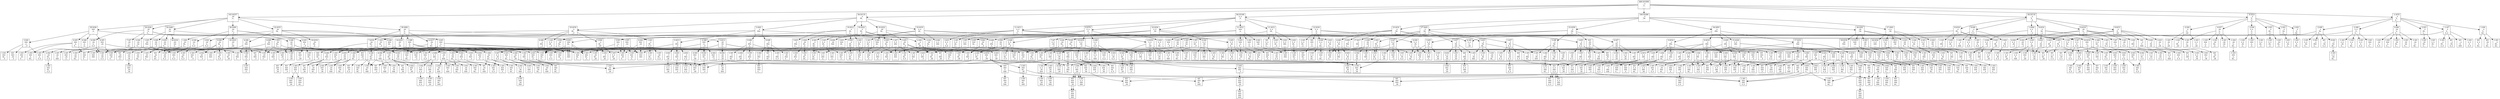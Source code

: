 digraph G {
    node [shape=box];
    "460.0/1000
__o
_x_
___
" -> "64.0/148
x_o
_x_
___
"
    "460.0/1000
__o
_x_
___
" -> "143.0/257
_xo
_x_
___
"
    "460.0/1000
__o
_x_
___
" -> "56.0/135
__o
xx_
___
"
    "460.0/1000
__o
_x_
___
" -> "160.0/286
__o
_xx
___
"
    "460.0/1000
__o
_x_
___
" -> "-1.0/35
__o
_x_
x__
"
    "460.0/1000
__o
_x_
___
" -> "-6.0/23
__o
_x_
_x_
"
    "460.0/1000
__o
_x_
___
" -> "44.0/116
__o
_x_
__x
"
    "64.0/148
x_o
_x_
___
" -> "11.0/12
xoo
_x_
___
"
    "64.0/148
x_o
_x_
___
" -> "11.0/12
x_o
ox_
___
"
    "64.0/148
x_o
_x_
___
" -> "10.0/24
x_o
_xo
___
"
    "64.0/148
x_o
_x_
___
" -> "11.0/13
x_o
_x_
o__
"
    "64.0/148
x_o
_x_
___
" -> "12.0/16
x_o
_x_
_o_
"
    "64.0/148
x_o
_x_
___
" -> "9.0/70
x_o
_x_
__o
"
    "143.0/257
_xo
_x_
___
" -> "20.0/26
oxo
_x_
___
"
    "143.0/257
_xo
_x_
___
" -> "22.0/33
_xo
ox_
___
"
    "143.0/257
_xo
_x_
___
" -> "24.0/40
_xo
_xo
___
"
    "143.0/257
_xo
_x_
___
" -> "20.0/26
_xo
_x_
o__
"
    "143.0/257
_xo
_x_
___
" -> "30.0/82
_xo
_x_
_o_
"
    "143.0/257
_xo
_x_
___
" -> "26.0/49
_xo
_x_
__o
"
    "56.0/135
__o
xx_
___
" -> "10.0/19
o_o
xx_
___
"
    "56.0/135
__o
xx_
___
" -> "10.0/22
_oo
xx_
___
"
    "56.0/135
__o
xx_
___
" -> "5.0/41
__o
xxo
___
"
    "56.0/135
__o
xx_
___
" -> "10.0/12
__o
xx_
o__
"
    "56.0/135
__o
xx_
___
" -> "10.0/22
__o
xx_
_o_
"
    "56.0/135
__o
xx_
___
" -> "10.0/18
__o
xx_
__o
"
    "160.0/286
__o
_xx
___
" -> "27.0/45
o_o
_xx
___
"
    "160.0/286
__o
_xx
___
" -> "26.0/41
_oo
_xx
___
"
    "160.0/286
__o
_xx
___
" -> "34.0/93
__o
oxx
___
"
    "160.0/286
__o
_xx
___
" -> "23.0/31
__o
_xx
o__
"
    "160.0/286
__o
_xx
___
" -> "23.0/30
__o
_xx
_o_
"
    "160.0/286
__o
_xx
___
" -> "27.0/45
__o
_xx
__o
"
    "-1.0/35
__o
_x_
x__
" -> "-2.0/6
o_o
_x_
x__
"
    "-1.0/35
__o
_x_
x__
" -> "0.0/6
_oo
_x_
x__
"
    "-1.0/35
__o
_x_
x__
" -> "2.0/3
__o
ox_
x__
"
    "-1.0/35
__o
_x_
x__
" -> "-2.0/8
__o
_xo
x__
"
    "-1.0/35
__o
_x_
x__
" -> "1.0/4
__o
_x_
xo_
"
    "-1.0/35
__o
_x_
x__
" -> "-1.0/7
__o
_x_
x_o
"
    "-6.0/23
__o
_x_
_x_
" -> "-2.0/4
o_o
_x_
_x_
"
    "-6.0/23
__o
_x_
_x_
" -> "-6.0/7
_oo
_x_
_x_
"
    "-6.0/23
__o
_x_
_x_
" -> "1.0/3
__o
ox_
_x_
"
    "-6.0/23
__o
_x_
_x_
" -> "2.0/2
__o
_xo
_x_
"
    "-6.0/23
__o
_x_
_x_
" -> "2.0/2
__o
_x_
ox_
"
    "-6.0/23
__o
_x_
_x_
" -> "-2.0/4
__o
_x_
_xo
"
    "44.0/116
__o
_x_
__x
" -> "1.0/44
o_o
_x_
__x
"
    "44.0/116
__o
_x_
__x
" -> "8.0/16
_oo
_x_
__x
"
    "44.0/116
__o
_x_
__x
" -> "8.0/16
__o
ox_
__x
"
    "44.0/116
__o
_x_
__x
" -> "9.0/16
__o
_xo
__x
"
    "44.0/116
__o
_x_
__x
" -> "8.0/8
__o
_x_
o_x
"
    "44.0/116
__o
_x_
__x
" -> "9.0/15
__o
_x_
_ox
"
    "11.0/12
xoo
_x_
___
" -> "2.0/2
xoo
xx_
___
"
    "11.0/12
xoo
_x_
___
" -> "2.0/2
xoo
_xx
___
"
    "11.0/12
xoo
_x_
___
" -> "3.0/3
xoo
_x_
x__
"
    "11.0/12
xoo
_x_
___
" -> "1.0/2
xoo
_x_
_x_
"
    "11.0/12
xoo
_x_
___
" -> "2.0/2
xoo
_x_
__x
"
    "11.0/12
x_o
ox_
___
" -> "3.0/3
xxo
ox_
___
"
    "11.0/12
x_o
ox_
___
" -> "2.0/2
x_o
oxx
___
"
    "11.0/12
x_o
ox_
___
" -> "0/1
x_o
ox_
x__
"
    "11.0/12
x_o
ox_
___
" -> "2.0/2
x_o
ox_
_x_
"
    "11.0/12
x_o
ox_
___
" -> "3.0/3
x_o
ox_
__x
"
    "10.0/24
x_o
_xo
___
" -> "0.0/4
xxo
_xo
___
"
    "10.0/24
x_o
_xo
___
" -> "1.0/3
x_o
xxo
___
"
    "10.0/24
x_o
_xo
___
" -> "3.0/5
x_o
_xo
x__
"
    "10.0/24
x_o
_xo
___
" -> "0.0/4
x_o
_xo
_x_
"
    "10.0/24
x_o
_xo
___
" -> "7.0/7
x_o
_xo
__x
"
    "11.0/13
x_o
_x_
o__
" -> "3.0/3
xxo
_x_
o__
"
    "11.0/13
x_o
_x_
o__
" -> "-1.0/1
x_o
xx_
o__
"
    "11.0/13
x_o
_x_
o__
" -> "3.0/3
x_o
_xx
o__
"
    "11.0/13
x_o
_x_
o__
" -> "2.0/2
x_o
_x_
ox_
"
    "11.0/13
x_o
_x_
o__
" -> "3.0/3
x_o
_x_
o_x
"
    "12.0/16
x_o
_x_
_o_
" -> "0/2
xxo
_x_
_o_
"
    "12.0/16
x_o
_x_
_o_
" -> "-1.0/1
x_o
xx_
_o_
"
    "12.0/16
x_o
_x_
_o_
" -> "4.0/4
x_o
_xx
_o_
"
    "12.0/16
x_o
_x_
_o_
" -> "4.0/4
x_o
_x_
xo_
"
    "12.0/16
x_o
_x_
_o_
" -> "4.0/4
x_o
_x_
_ox
"
    "9.0/70
x_o
_x_
__o
" -> "-2.0/8
xxo
_x_
__o
"
    "9.0/70
x_o
_x_
__o
" -> "-2.0/8
x_o
xx_
__o
"
    "9.0/70
x_o
_x_
__o
" -> "18.0/35
x_o
_xx
__o
"
    "9.0/70
x_o
_x_
__o
" -> "-3.0/8
x_o
_x_
x_o
"
    "9.0/70
x_o
_x_
__o
" -> "-2.0/10
x_o
_x_
_xo
"
    "20.0/26
oxo
_x_
___
" -> "4.0/5
oxo
xx_
___
"
    "20.0/26
oxo
_x_
___
" -> "4.0/5
oxo
_xx
___
"
    "20.0/26
oxo
_x_
___
" -> "4.0/5
oxo
_x_
x__
"
    "20.0/26
oxo
_x_
___
" -> "6.0/6
oxo
_x_
_x_
"
    "20.0/26
oxo
_x_
___
" -> "3.0/4
oxo
_x_
__x
"
    "22.0/33
_xo
ox_
___
" -> "4.0/6
xxo
ox_
___
"
    "22.0/33
_xo
ox_
___
" -> "4.0/6
_xo
oxx
___
"
    "22.0/33
_xo
ox_
___
" -> "1.0/4
_xo
ox_
x__
"
    "22.0/33
_xo
ox_
___
" -> "10.0/10
_xo
ox_
_x_
"
    "22.0/33
_xo
ox_
___
" -> "3.0/6
_xo
ox_
__x
"
    "24.0/40
_xo
_xo
___
" -> "1.0/5
xxo
_xo
___
"
    "24.0/40
_xo
_xo
___
" -> "1.0/5
_xo
xxo
___
"
    "24.0/40
_xo
_xo
___
" -> "0.0/5
_xo
_xo
x__
"
    "24.0/40
_xo
_xo
___
" -> "16.0/16
_xo
_xo
_x_
"
    "24.0/40
_xo
_xo
___
" -> "5.0/8
_xo
_xo
__x
"
    "20.0/26
_xo
_x_
o__
" -> "3.0/5
xxo
_x_
o__
"
    "20.0/26
_xo
_x_
o__
" -> "1.0/3
_xo
xx_
o__
"
    "20.0/26
_xo
_x_
o__
" -> "2.0/4
_xo
_xx
o__
"
    "20.0/26
_xo
_x_
o__
" -> "7.0/7
_xo
_x_
ox_
"
    "20.0/26
_xo
_x_
o__
" -> "6.0/6
_xo
_x_
o_x
"
    "30.0/82
_xo
_x_
_o_
" -> "-1.0/8
xxo
_x_
_o_
"
    "30.0/82
_xo
_x_
_o_
" -> "7.0/18
_xo
xx_
_o_
"
    "30.0/82
_xo
_x_
_o_
" -> "3.0/13
_xo
_xx
_o_
"
    "30.0/82
_xo
_x_
_o_
" -> "6.0/17
_xo
_x_
xo_
"
    "30.0/82
_xo
_x_
_o_
" -> "14.0/25
_xo
_x_
_ox
"
    "26.0/49
_xo
_x_
__o
" -> "0.0/5
xxo
_x_
__o
"
    "26.0/49
_xo
_x_
__o
" -> "0.0/6
_xo
xx_
__o
"
    "26.0/49
_xo
_x_
__o
" -> "3.0/8
_xo
_xx
__o
"
    "26.0/49
_xo
_x_
__o
" -> "-2.0/4
_xo
_x_
x_o
"
    "26.0/49
_xo
_x_
__o
" -> "25.0/25
_xo
_x_
_xo
"
    "10.0/19
o_o
xx_
___
" -> "4.0/5
oxo
xx_
___
"
    "10.0/19
o_o
xx_
___
" -> "6.0/6
o_o
xxx
___
"
    "10.0/19
o_o
xx_
___
" -> "-1.0/1
o_o
xx_
x__
"
    "10.0/19
o_o
xx_
___
" -> "1.0/3
o_o
xx_
_x_
"
    "10.0/19
o_o
xx_
___
" -> "1.0/3
o_o
xx_
__x
"
    "10.0/22
_oo
xx_
___
" -> "2.0/4
xoo
xx_
___
"
    "10.0/22
_oo
xx_
___
" -> "8.0/8
_oo
xxx
___
"
    "10.0/22
_oo
xx_
___
" -> "-2.0/2
_oo
xx_
x__
"
    "10.0/22
_oo
xx_
___
" -> "-2.0/2
_oo
xx_
_x_
"
    "10.0/22
_oo
xx_
___
" -> "3.0/5
_oo
xx_
__x
"
    "5.0/41
__o
xxo
___
" -> "1.0/7
x_o
xxo
___
"
    "5.0/41
__o
xxo
___
" -> "0.0/8
_xo
xxo
___
"
    "5.0/41
__o
xxo
___
" -> "0.0/6
__o
xxo
x__
"
    "5.0/41
__o
xxo
___
" -> "0.0/6
__o
xxo
_x_
"
    "5.0/41
__o
xxo
___
" -> "5.0/13
__o
xxo
__x
"
    "10.0/12
__o
xx_
o__
" -> "2.0/2
x_o
xx_
o__
"
    "10.0/12
__o
xx_
o__
" -> "2.0/2
_xo
xx_
o__
"
    "10.0/12
__o
xx_
o__
" -> "3.0/3
__o
xxx
o__
"
    "10.0/12
__o
xx_
o__
" -> "0.0/2
__o
xx_
ox_
"
    "10.0/12
__o
xx_
o__
" -> "2.0/2
__o
xx_
o_x
"
    "10.0/22
__o
xx_
_o_
" -> "-1.0/3
x_o
xx_
_o_
"
    "10.0/22
__o
xx_
_o_
" -> "2.0/4
_xo
xx_
_o_
"
    "10.0/22
__o
xx_
_o_
" -> "8.0/8
__o
xxx
_o_
"
    "10.0/22
__o
xx_
_o_
" -> "-2.0/2
__o
xx_
xo_
"
    "10.0/22
__o
xx_
_o_
" -> "2.0/4
__o
xx_
_ox
"
    "10.0/18
__o
xx_
__o
" -> "-1.0/1
x_o
xx_
__o
"
    "10.0/18
__o
xx_
__o
" -> "1.0/3
_xo
xx_
__o
"
    "10.0/18
__o
xx_
__o
" -> "6.0/6
__o
xxx
__o
"
    "10.0/18
__o
xx_
__o
" -> "1.0/3
__o
xx_
x_o
"
    "10.0/18
__o
xx_
__o
" -> "2.0/4
__o
xx_
_xo
"
    "27.0/45
o_o
_xx
___
" -> "7.0/11
oxo
_xx
___
"
    "27.0/45
o_o
_xx
___
" -> "24.0/24
o_o
xxx
___
"
    "27.0/45
o_o
_xx
___
" -> "-1.0/4
o_o
_xx
x__
"
    "27.0/45
o_o
_xx
___
" -> "-2.0/2
o_o
_xx
_x_
"
    "27.0/45
o_o
_xx
___
" -> "-2.0/3
o_o
_xx
__x
"
    "26.0/41
_oo
_xx
___
" -> "13.0/15
xoo
_xx
___
"
    "26.0/41
_oo
_xx
___
" -> "18.0/18
_oo
xxx
___
"
    "26.0/41
_oo
_xx
___
" -> "-2.0/3
_oo
_xx
x__
"
    "26.0/41
_oo
_xx
___
" -> "-2.0/2
_oo
_xx
_x_
"
    "26.0/41
_oo
_xx
___
" -> "-2.0/2
_oo
_xx
__x
"
    "34.0/93
__o
oxx
___
" -> "15.0/28
x_o
oxx
___
"
    "34.0/93
__o
oxx
___
" -> "17.0/31
_xo
oxx
___
"
    "34.0/93
__o
oxx
___
" -> "3.0/14
__o
oxx
x__
"
    "34.0/93
__o
oxx
___
" -> "0.0/10
__o
oxx
_x_
"
    "34.0/93
__o
oxx
___
" -> "-2.0/9
__o
oxx
__x
"
    "23.0/31
__o
_xx
o__
" -> "4.0/6
x_o
_xx
o__
"
    "23.0/31
__o
_xx
o__
" -> "3.0/5
_xo
_xx
o__
"
    "23.0/31
__o
_xx
o__
" -> "9.0/9
__o
xxx
o__
"
    "23.0/31
__o
_xx
o__
" -> "3.0/5
__o
_xx
ox_
"
    "23.0/31
__o
_xx
o__
" -> "3.0/5
__o
_xx
o_x
"
    "23.0/30
__o
_xx
_o_
" -> "3.0/5
x_o
_xx
_o_
"
    "23.0/30
__o
_xx
_o_
" -> "0/3
_xo
_xx
_o_
"
    "23.0/30
__o
_xx
_o_
" -> "8.0/8
__o
xxx
_o_
"
    "23.0/30
__o
_xx
_o_
" -> "5.0/6
__o
_xx
xo_
"
    "23.0/30
__o
_xx
_o_
" -> "6.0/7
__o
_xx
_ox
"
    "27.0/45
__o
_xx
__o
" -> "2.0/7
x_o
_xx
__o
"
    "27.0/45
__o
_xx
__o
" -> "2.0/6
_xo
_xx
__o
"
    "27.0/45
__o
_xx
__o
" -> "17.0/17
__o
xxx
__o
"
    "27.0/45
__o
_xx
__o
" -> "3.0/7
__o
_xx
x_o
"
    "27.0/45
__o
_xx
__o
" -> "3.0/7
__o
_xx
_xo
"
    "-2.0/6
o_o
_x_
x__
" -> "1.0/1
oxo
_x_
x__
"
    "-2.0/6
o_o
_x_
x__
" -> "-1.0/1
o_o
xx_
x__
"
    "-2.0/6
o_o
_x_
x__
" -> "-1.0/1
o_o
_xx
x__
"
    "-2.0/6
o_o
_x_
x__
" -> "-1.0/1
o_o
_x_
xx_
"
    "-2.0/6
o_o
_x_
x__
" -> "-1.0/1
o_o
_x_
x_x
"
    "0.0/6
_oo
_x_
x__
" -> "1.0/1
xoo
_x_
x__
"
    "0.0/6
_oo
_x_
x__
" -> "1.0/1
_oo
xx_
x__
"
    "0.0/6
_oo
_x_
x__
" -> "-1.0/1
_oo
_xx
x__
"
    "0.0/6
_oo
_x_
x__
" -> "-1.0/1
_oo
_x_
xx_
"
    "0.0/6
_oo
_x_
x__
" -> "1.0/1
_oo
_x_
x_x
"
    "2.0/3
__o
ox_
x__
" -> "1.0/1
x_o
ox_
x__
"
    "2.0/3
__o
ox_
x__
" -> "1.0/1
_xo
ox_
x__
"
    "-2.0/8
__o
_xo
x__
" -> "-1.0/1
x_o
_xo
x__
"
    "-2.0/8
__o
_xo
x__
" -> "1.0/2
_xo
_xo
x__
"
    "-2.0/8
__o
_xo
x__
" -> "-1.0/1
__o
xxo
x__
"
    "-2.0/8
__o
_xo
x__
" -> "0.0/2
__o
_xo
xx_
"
    "-2.0/8
__o
_xo
x__
" -> "0/1
__o
_xo
x_x
"
    "1.0/4
__o
_x_
xo_
" -> "0/1
x_o
_x_
xo_
"
    "1.0/4
__o
_x_
xo_
" -> "0/1
_xo
_x_
xo_
"
    "1.0/4
__o
_x_
xo_
" -> "1.0/1
__o
xx_
xo_
"
    "-1.0/7
__o
_x_
x_o
" -> "-1.0/1
x_o
_x_
x_o
"
    "-1.0/7
__o
_x_
x_o
" -> "2.0/2
_xo
_x_
x_o
"
    "-1.0/7
__o
_x_
x_o
" -> "-1.0/1
__o
xx_
x_o
"
    "-1.0/7
__o
_x_
x_o
" -> "0/1
__o
_xx
x_o
"
    "-1.0/7
__o
_x_
x_o
" -> "0/1
__o
_x_
xxo
"
    "-2.0/4
o_o
_x_
_x_
" -> "1.0/1
oxo
_x_
_x_
"
    "-2.0/4
o_o
_x_
_x_
" -> "-1.0/1
o_o
xx_
_x_
"
    "-2.0/4
o_o
_x_
_x_
" -> "-1.0/1
o_o
_xx
_x_
"
    "-6.0/7
_oo
_x_
_x_
" -> "-1.0/1
xoo
_x_
_x_
"
    "-6.0/7
_oo
_x_
_x_
" -> "-1.0/1
_oo
xx_
_x_
"
    "-6.0/7
_oo
_x_
_x_
" -> "-1.0/1
_oo
_xx
_x_
"
    "-6.0/7
_oo
_x_
_x_
" -> "-1.0/2
_oo
_x_
xx_
"
    "-6.0/7
_oo
_x_
_x_
" -> "-1.0/1
_oo
_x_
_xx
"
    "1.0/3
__o
ox_
_x_
" -> "1.0/1
x_o
ox_
_x_
"
    "1.0/3
__o
ox_
_x_
" -> "1.0/1
_xo
ox_
_x_
"
    "2.0/2
__o
_xo
_x_
" -> "1.0/1
x_o
_xo
_x_
"
    "2.0/2
__o
_x_
ox_
" -> "1.0/1
x_o
_x_
ox_
"
    "-2.0/4
__o
_x_
_xo
" -> "-1.0/1
x_o
_x_
_xo
"
    "-2.0/4
__o
_x_
_xo
" -> "1.0/1
_xo
_x_
_xo
"
    "-2.0/4
__o
_x_
_xo
" -> "-1.0/1
__o
xx_
_xo
"
    "1.0/44
o_o
_x_
__x
" -> "10.0/19
oxo
_x_
__x
"
    "1.0/44
o_o
_x_
__x
" -> "-1.0/8
o_o
xx_
__x
"
    "1.0/44
o_o
_x_
__x
" -> "-3.0/4
o_o
_xx
__x
"
    "1.0/44
o_o
_x_
__x
" -> "-1.0/7
o_o
_x_
x_x
"
    "1.0/44
o_o
_x_
__x
" -> "-3.0/5
o_o
_x_
_xx
"
    "8.0/16
_oo
_x_
__x
" -> "7.0/7
xoo
_x_
__x
"
    "8.0/16
_oo
_x_
__x
" -> "0.0/2
_oo
xx_
__x
"
    "8.0/16
_oo
_x_
__x
" -> "0.0/2
_oo
_xx
__x
"
    "8.0/16
_oo
_x_
__x
" -> "1.0/3
_oo
_x_
x_x
"
    "8.0/16
_oo
_x_
__x
" -> "-1.0/1
_oo
_x_
_xx
"
    "8.0/16
__o
ox_
__x
" -> "5.0/5
x_o
ox_
__x
"
    "8.0/16
__o
ox_
__x
" -> "3.0/4
_xo
ox_
__x
"
    "8.0/16
__o
ox_
__x
" -> "-1.0/1
__o
oxx
__x
"
    "8.0/16
__o
ox_
__x
" -> "2.0/3
__o
ox_
x_x
"
    "8.0/16
__o
ox_
__x
" -> "0.0/2
__o
ox_
_xx
"
    "9.0/16
__o
_xo
__x
" -> "4.0/4
x_o
_xo
__x
"
    "9.0/16
__o
_xo
__x
" -> "4.0/4
_xo
_xo
__x
"
    "9.0/16
__o
_xo
__x
" -> "1.0/2
__o
xxo
__x
"
    "9.0/16
__o
_xo
__x
" -> "1.0/3
__o
_xo
x_x
"
    "9.0/16
__o
_xo
__x
" -> "0.0/2
__o
_xo
_xx
"
    "8.0/8
__o
_x_
o_x
" -> "1.0/1
x_o
_x_
o_x
"
    "8.0/8
__o
_x_
o_x
" -> "1.0/1
_xo
_x_
o_x
"
    "8.0/8
__o
_x_
o_x
" -> "2.0/2
__o
xx_
o_x
"
    "8.0/8
__o
_x_
o_x
" -> "2.0/2
__o
_xx
o_x
"
    "8.0/8
__o
_x_
o_x
" -> "1.0/1
__o
_x_
oxx
"
    "9.0/15
__o
_x_
_ox
" -> "4.0/4
x_o
_x_
_ox
"
    "9.0/15
__o
_x_
_ox
" -> "2.0/3
_xo
_x_
_ox
"
    "9.0/15
__o
_x_
_ox
" -> "2.0/3
__o
xx_
_ox
"
    "9.0/15
__o
_x_
_ox
" -> "0.0/2
__o
_xx
_ox
"
    "9.0/15
__o
_x_
_ox
" -> "0/2
__o
_x_
xox
"
    "2.0/2
xoo
xx_
___
" -> "1.0/1
xoo
xxo
___
"
    "2.0/2
xoo
_xx
___
" -> "1.0/1
xoo
oxx
___
"
    "3.0/3
xoo
_x_
x__
" -> "1.0/1
xoo
ox_
x__
"
    "3.0/3
xoo
_x_
x__
" -> "1.0/1
xoo
_xo
x__
"
    "1.0/2
xoo
_x_
_x_
" -> "0/1
xoo
ox_
_x_
"
    "3.0/3
xxo
ox_
___
" -> "1.0/1
xxo
oxo
___
"
    "3.0/3
xxo
ox_
___
" -> "1.0/1
xxo
ox_
o__
"
    "2.0/2
x_o
oxx
___
" -> "1.0/1
xoo
oxx
___
"
    "2.0/2
x_o
ox_
_x_
" -> "1.0/1
xoo
ox_
_x_
"
    "0.0/4
xxo
_xo
___
" -> "1.0/1
xxo
oxo
___
"
    "0.0/4
xxo
_xo
___
" -> "1.0/1
xxo
_xo
o__
"
    "0.0/4
xxo
_xo
___
" -> "-1.0/1
xxo
_xo
_o_
"
    "1.0/3
x_o
xxo
___
" -> "1.0/1
xoo
xxo
___
"
    "1.0/3
x_o
xxo
___
" -> "1.0/1
x_o
xxo
o__
"
    "3.0/5
x_o
_xo
x__
" -> "1.0/1
xoo
_xo
x__
"
    "3.0/5
x_o
_xo
x__
" -> "1.0/1
x_o
oxo
x__
"
    "3.0/5
x_o
_xo
x__
" -> "1.0/1
x_o
_xo
xo_
"
    "3.0/5
x_o
_xo
x__
" -> "-1.0/1
x_o
_xo
x_o
"
    "0.0/4
x_o
_xo
_x_
" -> "1.0/1
xoo
_xo
_x_
"
    "0.0/4
x_o
_xo
_x_
" -> "-1.0/1
x_o
oxo
_x_
"
    "0.0/4
x_o
_xo
_x_
" -> "-1.0/1
x_o
_xo
ox_
"
    "3.0/3
xxo
_x_
o__
" -> "1.0/1
xxo
ox_
o__
"
    "3.0/3
xxo
_x_
o__
" -> "1.0/1
xxo
_xo
o__
"
    "3.0/3
x_o
_xx
o__
" -> "1.0/1
xoo
_xx
o__
"
    "3.0/3
x_o
_xx
o__
" -> "1.0/1
x_o
oxx
o__
"
    "2.0/2
x_o
_x_
ox_
" -> "1.0/1
xoo
_x_
ox_
"
    "0/2
xxo
_x_
_o_
" -> "0/1
xxo
ox_
_o_
"
    "4.0/4
x_o
_xx
_o_
" -> "1.0/1
xoo
_xx
_o_
"
    "4.0/4
x_o
_xx
_o_
" -> "1.0/1
x_o
oxx
_o_
"
    "4.0/4
x_o
_xx
_o_
" -> "1.0/1
x_o
_xx
oo_
"
    "4.0/4
x_o
_x_
xo_
" -> "1.0/1
xoo
_x_
xo_
"
    "4.0/4
x_o
_x_
xo_
" -> "1.0/1
x_o
ox_
xo_
"
    "4.0/4
x_o
_x_
xo_
" -> "1.0/1
x_o
_xo
xo_
"
    "-2.0/8
xxo
_x_
__o
" -> "0.0/2
xxo
ox_
__o
"
    "-2.0/8
xxo
_x_
__o
" -> "-2.0/2
xxo
_xo
__o
"
    "-2.0/8
xxo
_x_
__o
" -> "1.0/1
xxo
_x_
o_o
"
    "-2.0/8
xxo
_x_
__o
" -> "-2.0/2
xxo
_x_
_oo
"
    "-2.0/8
x_o
xx_
__o
" -> "1.0/1
xoo
xx_
__o
"
    "-2.0/8
x_o
xx_
__o
" -> "-3.0/3
x_o
xxo
__o
"
    "-2.0/8
x_o
xx_
__o
" -> "1.0/1
x_o
xx_
o_o
"
    "-2.0/8
x_o
xx_
__o
" -> "-2.0/2
x_o
xx_
_oo
"
    "18.0/35
x_o
_xx
__o
" -> "5.0/5
xoo
_xx
__o
"
    "18.0/35
x_o
_xx
__o
" -> "3.0/13
x_o
oxx
__o
"
    "18.0/35
x_o
_xx
__o
" -> "5.0/7
x_o
_xx
o_o
"
    "18.0/35
x_o
_xx
__o
" -> "4.0/9
x_o
_xx
_oo
"
    "-3.0/8
x_o
_x_
x_o
" -> "1.0/1
xoo
_x_
x_o
"
    "-3.0/8
x_o
_x_
x_o
" -> "-1.0/2
x_o
ox_
x_o
"
    "-3.0/8
x_o
_x_
x_o
" -> "-3.0/3
x_o
_xo
x_o
"
    "-3.0/8
x_o
_x_
x_o
" -> "0/1
x_o
_x_
xoo
"
    "-2.0/10
x_o
_x_
_xo
" -> "1.0/1
xoo
_x_
_xo
"
    "-2.0/10
x_o
_x_
_xo
" -> "0.0/2
x_o
ox_
_xo
"
    "-2.0/10
x_o
_x_
_xo
" -> "-5.0/5
x_o
_xo
_xo
"
    "-2.0/10
x_o
_x_
_xo
" -> "1.0/1
x_o
_x_
oxo
"
    "4.0/5
oxo
xx_
___
" -> "0/1
oxo
xxo
___
"
    "4.0/5
oxo
xx_
___
" -> "1.0/1
oxo
xx_
o__
"
    "4.0/5
oxo
xx_
___
" -> "1.0/1
oxo
xx_
_o_
"
    "4.0/5
oxo
xx_
___
" -> "1.0/1
oxo
xx_
__o
"
    "4.0/5
oxo
_xx
___
" -> "1.0/1
oxo
oxx
___
"
    "4.0/5
oxo
_xx
___
" -> "1.0/1
oxo
_xx
o__
"
    "4.0/5
oxo
_xx
___
" -> "1.0/1
oxo
_xx
_o_
"
    "4.0/5
oxo
_xx
___
" -> "1.0/1
oxo
_xx
__o
"
    "4.0/5
oxo
_x_
x__
" -> "0/1
oxo
ox_
x__
"
    "4.0/5
oxo
_x_
x__
" -> "1.0/1
oxo
_xo
x__
"
    "4.0/5
oxo
_x_
x__
" -> "1.0/1
oxo
_x_
xo_
"
    "4.0/5
oxo
_x_
x__
" -> "1.0/1
oxo
_x_
x_o
"
    "3.0/4
oxo
_x_
__x
" -> "1.0/1
oxo
ox_
__x
"
    "3.0/4
oxo
_x_
__x
" -> "0/1
oxo
_xo
__x
"
    "3.0/4
oxo
_x_
__x
" -> "1.0/1
oxo
_x_
o_x
"
    "4.0/6
xxo
ox_
___
" -> "1.0/1
xxo
oxo
___
"
    "4.0/6
xxo
ox_
___
" -> "1.0/1
xxo
ox_
o__
"
    "4.0/6
xxo
ox_
___
" -> "1.0/1
xxo
ox_
_o_
"
    "4.0/6
xxo
ox_
___
" -> "0/2
xxo
ox_
__o
"
    "4.0/6
_xo
oxx
___
" -> "1.0/1
oxo
oxx
___
"
    "4.0/6
_xo
oxx
___
" -> "1.0/1
_xo
oxx
o__
"
    "4.0/6
_xo
oxx
___
" -> "1.0/2
_xo
oxx
_o_
"
    "4.0/6
_xo
oxx
___
" -> "0/1
_xo
oxx
__o
"
    "1.0/4
_xo
ox_
x__
" -> "0/1
oxo
ox_
x__
"
    "1.0/4
_xo
ox_
x__
" -> "1.0/1
_xo
oxo
x__
"
    "1.0/4
_xo
ox_
x__
" -> "0/1
_xo
ox_
xo_
"
    "3.0/6
_xo
ox_
__x
" -> "-1.0/2
oxo
ox_
__x
"
    "3.0/6
_xo
ox_
__x
" -> "1.0/1
_xo
oxo
__x
"
    "3.0/6
_xo
ox_
__x
" -> "1.0/1
_xo
ox_
o_x
"
    "3.0/6
_xo
ox_
__x
" -> "1.0/1
_xo
ox_
_ox
"
    "1.0/5
xxo
_xo
___
" -> "1.0/1
xxo
oxo
___
"
    "1.0/5
xxo
_xo
___
" -> "1.0/1
xxo
_xo
o__
"
    "1.0/5
xxo
_xo
___
" -> "-1.0/1
xxo
_xo
_o_
"
    "1.0/5
xxo
_xo
___
" -> "-1.0/1
xxo
_xo
__o
"
    "1.0/5
_xo
xxo
___
" -> "1.0/1
oxo
xxo
___
"
    "1.0/5
_xo
xxo
___
" -> "1.0/1
_xo
xxo
o__
"
    "1.0/5
_xo
xxo
___
" -> "0/1
_xo
xxo
_o_
"
    "1.0/5
_xo
xxo
___
" -> "-1.0/1
_xo
xxo
__o
"
    "0.0/5
_xo
_xo
x__
" -> "0/1
oxo
_xo
x__
"
    "0.0/5
_xo
_xo
x__
" -> "1.0/1
_xo
oxo
x__
"
    "0.0/5
_xo
_xo
x__
" -> "1.0/1
_xo
_xo
xo_
"
    "0.0/5
_xo
_xo
x__
" -> "-1.0/1
_xo
_xo
x_o
"
    "5.0/8
_xo
_xo
__x
" -> "0/3
oxo
_xo
__x
"
    "5.0/8
_xo
_xo
__x
" -> "1.0/1
_xo
oxo
__x
"
    "5.0/8
_xo
_xo
__x
" -> "1.0/1
_xo
_xo
o_x
"
    "5.0/8
_xo
_xo
__x
" -> "2.0/2
_xo
_xo
_ox
"
    "3.0/5
xxo
_x_
o__
" -> "1.0/1
xxo
ox_
o__
"
    "3.0/5
xxo
_x_
o__
" -> "1.0/1
xxo
_xo
o__
"
    "3.0/5
xxo
_x_
o__
" -> "1.0/1
xxo
_x_
oo_
"
    "3.0/5
xxo
_x_
o__
" -> "-1.0/1
xxo
_x_
o_o
"
    "1.0/3
_xo
xx_
o__
" -> "1.0/1
oxo
xx_
o__
"
    "1.0/3
_xo
xx_
o__
" -> "1.0/1
_xo
xxo
o__
"
    "2.0/4
_xo
_xx
o__
" -> "1.0/1
oxo
_xx
o__
"
    "2.0/4
_xo
_xx
o__
" -> "1.0/1
_xo
oxx
o__
"
    "2.0/4
_xo
_xx
o__
" -> "-1.0/1
_xo
_xx
oo_
"
    "6.0/6
_xo
_x_
o_x
" -> "1.0/1
oxo
_x_
o_x
"
    "6.0/6
_xo
_x_
o_x
" -> "2.0/2
_xo
ox_
o_x
"
    "6.0/6
_xo
_x_
o_x
" -> "1.0/1
_xo
_xo
o_x
"
    "6.0/6
_xo
_x_
o_x
" -> "1.0/1
_xo
_x_
oox
"
    "-1.0/8
xxo
_x_
_o_
" -> "1.0/1
xxo
ox_
_o_
"
    "-1.0/8
xxo
_x_
_o_
" -> "0.0/2
xxo
_xo
_o_
"
    "-1.0/8
xxo
_x_
_o_
" -> "1.0/1
xxo
_x_
oo_
"
    "-1.0/8
xxo
_x_
_o_
" -> "-3.0/3
xxo
_x_
_oo
"
    "7.0/18
_xo
xx_
_o_
" -> "2.0/3
oxo
xx_
_o_
"
    "7.0/18
_xo
xx_
_o_
" -> "0.0/6
_xo
xxo
_o_
"
    "7.0/18
_xo
xx_
_o_
" -> "2.0/4
_xo
xx_
oo_
"
    "7.0/18
_xo
xx_
_o_
" -> "2.0/4
_xo
xx_
_oo
"
    "3.0/13
_xo
_xx
_o_
" -> "2.0/2
oxo
_xx
_o_
"
    "3.0/13
_xo
_xx
_o_
" -> "0/3
_xo
oxx
_o_
"
    "3.0/13
_xo
_xx
_o_
" -> "1.0/3
_xo
_xx
oo_
"
    "3.0/13
_xo
_xx
_o_
" -> "0.0/4
_xo
_xx
_oo
"
    "6.0/17
_xo
_x_
xo_
" -> "2.0/3
oxo
_x_
xo_
"
    "6.0/17
_xo
_x_
xo_
" -> "1.0/4
_xo
ox_
xo_
"
    "6.0/17
_xo
_x_
xo_
" -> "1.0/4
_xo
_xo
xo_
"
    "6.0/17
_xo
_x_
xo_
" -> "1.0/5
_xo
_x_
xoo
"
    "14.0/25
_xo
_x_
_ox
" -> "2.0/10
oxo
_x_
_ox
"
    "14.0/25
_xo
_x_
_ox
" -> "3.0/5
_xo
ox_
_ox
"
    "14.0/25
_xo
_x_
_ox
" -> "4.0/5
_xo
_xo
_ox
"
    "14.0/25
_xo
_x_
_ox
" -> "4.0/4
_xo
_x_
oox
"
    "0.0/5
xxo
_x_
__o
" -> "1.0/1
xxo
ox_
__o
"
    "0.0/5
xxo
_x_
__o
" -> "-1.0/1
xxo
_xo
__o
"
    "0.0/5
xxo
_x_
__o
" -> "1.0/1
xxo
_x_
o_o
"
    "0.0/5
xxo
_x_
__o
" -> "0/1
xxo
_x_
_oo
"
    "0.0/6
_xo
xx_
__o
" -> "-1.0/1
oxo
xx_
__o
"
    "0.0/6
_xo
xx_
__o
" -> "-2.0/2
_xo
xxo
__o
"
    "0.0/6
_xo
xx_
__o
" -> "1.0/1
_xo
xx_
o_o
"
    "0.0/6
_xo
xx_
__o
" -> "1.0/1
_xo
xx_
_oo
"
    "3.0/8
_xo
_xx
__o
" -> "1.0/1
oxo
_xx
__o
"
    "3.0/8
_xo
_xx
__o
" -> "1.0/2
_xo
oxx
__o
"
    "3.0/8
_xo
_xx
__o
" -> "0.0/2
_xo
_xx
o_o
"
    "3.0/8
_xo
_xx
__o
" -> "1.0/2
_xo
_xx
_oo
"
    "-2.0/4
_xo
_x_
x_o
" -> "1.0/1
oxo
_x_
x_o
"
    "-2.0/4
_xo
_x_
x_o
" -> "-1.0/1
_xo
ox_
x_o
"
    "-2.0/4
_xo
_x_
x_o
" -> "-1.0/1
_xo
_xo
x_o
"
    "4.0/5
oxo
xx_
___
" -> "0/1
oxo
xxo
___
"
    "4.0/5
oxo
xx_
___
" -> "1.0/1
oxo
xx_
o__
"
    "4.0/5
oxo
xx_
___
" -> "1.0/1
oxo
xx_
_o_
"
    "4.0/5
oxo
xx_
___
" -> "1.0/1
oxo
xx_
__o
"
    "1.0/3
o_o
xx_
_x_
" -> "-1.0/1
ooo
xx_
_x_
"
    "1.0/3
o_o
xx_
_x_
" -> "1.0/1
o_o
xxo
_x_
"
    "1.0/3
o_o
xx_
__x
" -> "-1.0/1
ooo
xx_
__x
"
    "1.0/3
o_o
xx_
__x
" -> "1.0/1
o_o
xxo
__x
"
    "2.0/4
xoo
xx_
___
" -> "1.0/1
xoo
xxo
___
"
    "2.0/4
xoo
xx_
___
" -> "1.0/1
xoo
xx_
o__
"
    "2.0/4
xoo
xx_
___
" -> "1.0/1
xoo
xx_
_o_
"
    "-2.0/2
_oo
xx_
x__
" -> "-1.0/1
ooo
xx_
x__
"
    "-2.0/2
_oo
xx_
_x_
" -> "-1.0/1
ooo
xx_
_x_
"
    "3.0/5
_oo
xx_
__x
" -> "-1.0/1
ooo
xx_
__x
"
    "3.0/5
_oo
xx_
__x
" -> "1.0/1
_oo
xxo
__x
"
    "3.0/5
_oo
xx_
__x
" -> "1.0/1
_oo
xx_
o_x
"
    "3.0/5
_oo
xx_
__x
" -> "1.0/1
_oo
xx_
_ox
"
    "1.0/7
x_o
xxo
___
" -> "1.0/1
xoo
xxo
___
"
    "1.0/7
x_o
xxo
___
" -> "1.0/1
x_o
xxo
o__
"
    "1.0/7
x_o
xxo
___
" -> "1.0/1
x_o
xxo
_o_
"
    "1.0/7
x_o
xxo
___
" -> "-3.0/3
x_o
xxo
__o
"
    "0.0/8
_xo
xxo
___
" -> "1.0/1
oxo
xxo
___
"
    "0.0/8
_xo
xxo
___
" -> "1.0/1
_xo
xxo
o__
"
    "0.0/8
_xo
xxo
___
" -> "0.0/2
_xo
xxo
_o_
"
    "0.0/8
_xo
xxo
___
" -> "-3.0/3
_xo
xxo
__o
"
    "0.0/6
__o
xxo
x__
" -> "-1.0/2
o_o
xxo
x__
"
    "0.0/6
__o
xxo
x__
" -> "1.0/1
_oo
xxo
x__
"
    "0.0/6
__o
xxo
x__
" -> "0/1
__o
xxo
xo_
"
    "0.0/6
__o
xxo
x__
" -> "-1.0/1
__o
xxo
x_o
"
    "0.0/6
__o
xxo
_x_
" -> "1.0/1
o_o
xxo
_x_
"
    "0.0/6
__o
xxo
_x_
" -> "-1.0/1
_oo
xxo
_x_
"
    "0.0/6
__o
xxo
_x_
" -> "1.0/1
__o
xxo
ox_
"
    "0.0/6
__o
xxo
_x_
" -> "-2.0/2
__o
xxo
_xo
"
    "5.0/13
__o
xxo
__x
" -> "-2.0/6
o_o
xxo
__x
"
    "5.0/13
__o
xxo
__x
" -> "2.0/2
_oo
xxo
__x
"
    "5.0/13
__o
xxo
__x
" -> "2.0/2
__o
xxo
o_x
"
    "5.0/13
__o
xxo
__x
" -> "2.0/2
__o
xxo
_ox
"
    "2.0/2
x_o
xx_
o__
" -> "1.0/1
xoo
xx_
o__
"
    "2.0/2
_xo
xx_
o__
" -> "1.0/1
oxo
xx_
o__
"
    "0.0/2
__o
xx_
ox_
" -> "-1.0/1
o_o
xx_
ox_
"
    "2.0/2
__o
xx_
o_x
" -> "1.0/1
o_o
xx_
o_x
"
    "-1.0/3
x_o
xx_
_o_
" -> "1.0/1
xoo
xx_
_o_
"
    "-1.0/3
x_o
xx_
_o_
" -> "-1.0/1
x_o
xxo
_o_
"
    "2.0/4
_xo
xx_
_o_
" -> "1.0/1
oxo
xx_
_o_
"
    "2.0/4
_xo
xx_
_o_
" -> "-1.0/1
_xo
xxo
_o_
"
    "2.0/4
_xo
xx_
_o_
" -> "1.0/1
_xo
xx_
oo_
"
    "-2.0/2
__o
xx_
xo_
" -> "-1.0/1
o_o
xx_
xo_
"
    "2.0/4
__o
xx_
_ox
" -> "0/1
o_o
xx_
_ox
"
    "2.0/4
__o
xx_
_ox
" -> "1.0/1
_oo
xx_
_ox
"
    "2.0/4
__o
xx_
_ox
" -> "0/1
__o
xxo
_ox
"
    "1.0/3
_xo
xx_
__o
" -> "1.0/1
oxo
xx_
__o
"
    "1.0/3
_xo
xx_
__o
" -> "-1.0/1
_xo
xxo
__o
"
    "1.0/3
__o
xx_
x_o
" -> "-1.0/1
o_o
xx_
x_o
"
    "1.0/3
__o
xx_
x_o
" -> "1.0/1
_oo
xx_
x_o
"
    "2.0/4
__o
xx_
_xo
" -> "1.0/1
o_o
xx_
_xo
"
    "2.0/4
__o
xx_
_xo
" -> "1.0/1
_oo
xx_
_xo
"
    "2.0/4
__o
xx_
_xo
" -> "-1.0/1
__o
xxo
_xo
"
    "7.0/11
oxo
_xx
___
" -> "0.0/4
oxo
oxx
___
"
    "7.0/11
oxo
_xx
___
" -> "2.0/2
oxo
_xx
o__
"
    "7.0/11
oxo
_xx
___
" -> "2.0/2
oxo
_xx
_o_
"
    "7.0/11
oxo
_xx
___
" -> "2.0/2
oxo
_xx
__o
"
    "-1.0/4
o_o
_xx
x__
" -> "-1.0/1
ooo
_xx
x__
"
    "-1.0/4
o_o
_xx
x__
" -> "0/1
o_o
oxx
x__
"
    "-1.0/4
o_o
_xx
x__
" -> "-1.0/1
o_o
_xx
xo_
"
    "-2.0/2
o_o
_xx
_x_
" -> "-1.0/1
ooo
_xx
_x_
"
    "-2.0/3
o_o
_xx
__x
" -> "-1.0/1
ooo
_xx
__x
"
    "-2.0/3
o_o
_xx
__x
" -> "-1.0/1
o_o
oxx
__x
"
    "13.0/15
xoo
_xx
___
" -> "3.0/4
xoo
oxx
___
"
    "13.0/15
xoo
_xx
___
" -> "3.0/3
xoo
_xx
o__
"
    "13.0/15
xoo
_xx
___
" -> "3.0/3
xoo
_xx
_o_
"
    "13.0/15
xoo
_xx
___
" -> "3.0/4
xoo
_xx
__o
"
    "-2.0/3
_oo
_xx
x__
" -> "-1.0/1
ooo
_xx
x__
"
    "-2.0/3
_oo
_xx
x__
" -> "-1.0/1
_oo
oxx
x__
"
    "-2.0/2
_oo
_xx
_x_
" -> "-1.0/1
ooo
_xx
_x_
"
    "-2.0/2
_oo
_xx
__x
" -> "-1.0/1
ooo
_xx
__x
"
    "15.0/28
x_o
oxx
___
" -> "4.0/6
xoo
oxx
___
"
    "15.0/28
x_o
oxx
___
" -> "4.0/4
x_o
oxx
o__
"
    "15.0/28
x_o
oxx
___
" -> "4.0/6
x_o
oxx
_o_
"
    "15.0/28
x_o
oxx
___
" -> "2.0/11
x_o
oxx
__o
"
    "17.0/31
_xo
oxx
___
" -> "3.0/7
oxo
oxx
___
"
    "17.0/31
_xo
oxx
___
" -> "5.0/7
_xo
oxx
o__
"
    "17.0/31
_xo
oxx
___
" -> "4.0/10
_xo
oxx
_o_
"
    "17.0/31
_xo
oxx
___
" -> "5.0/6
_xo
oxx
__o
"
    "3.0/14
__o
oxx
x__
" -> "-1.0/4
o_o
oxx
x__
"
    "3.0/14
__o
oxx
x__
" -> "2.0/2
_oo
oxx
x__
"
    "3.0/14
__o
oxx
x__
" -> "1.0/4
__o
oxx
xo_
"
    "3.0/14
__o
oxx
x__
" -> "1.0/3
__o
oxx
x_o
"
    "0.0/10
__o
oxx
_x_
" -> "-2.0/4
o_o
oxx
_x_
"
    "0.0/10
__o
oxx
_x_
" -> "-1.0/3
_oo
oxx
_x_
"
    "0.0/10
__o
oxx
_x_
" -> "1.0/1
__o
oxx
ox_
"
    "0.0/10
__o
oxx
_x_
" -> "1.0/1
__o
oxx
_xo
"
    "-2.0/9
__o
oxx
__x
" -> "-4.0/4
o_o
oxx
__x
"
    "-2.0/9
__o
oxx
__x
" -> "1.0/1
_oo
oxx
__x
"
    "-2.0/9
__o
oxx
__x
" -> "0.0/2
__o
oxx
o_x
"
    "-2.0/9
__o
oxx
__x
" -> "1.0/1
__o
oxx
_ox
"
    "4.0/6
x_o
_xx
o__
" -> "1.0/1
xoo
_xx
o__
"
    "4.0/6
x_o
_xx
o__
" -> "1.0/1
x_o
oxx
o__
"
    "4.0/6
x_o
_xx
o__
" -> "1.0/1
x_o
_xx
oo_
"
    "4.0/6
x_o
_xx
o__
" -> "0.0/2
x_o
_xx
o_o
"
    "3.0/5
_xo
_xx
o__
" -> "1.0/1
oxo
_xx
o__
"
    "3.0/5
_xo
_xx
o__
" -> "1.0/1
_xo
oxx
o__
"
    "3.0/5
_xo
_xx
o__
" -> "1.0/1
_xo
_xx
oo_
"
    "3.0/5
_xo
_xx
o__
" -> "1.0/1
_xo
_xx
o_o
"
    "3.0/5
__o
_xx
ox_
" -> "-1.0/1
o_o
_xx
ox_
"
    "3.0/5
__o
_xx
ox_
" -> "1.0/1
_oo
_xx
ox_
"
    "3.0/5
__o
_xx
ox_
" -> "1.0/1
__o
oxx
ox_
"
    "3.0/5
__o
_xx
ox_
" -> "1.0/1
__o
_xx
oxo
"
    "3.0/5
__o
_xx
o_x
" -> "-1.0/1
o_o
_xx
o_x
"
    "3.0/5
__o
_xx
o_x
" -> "1.0/1
_oo
_xx
o_x
"
    "3.0/5
__o
_xx
o_x
" -> "1.0/1
__o
oxx
o_x
"
    "3.0/5
__o
_xx
o_x
" -> "1.0/1
__o
_xx
oox
"
    "3.0/5
x_o
_xx
_o_
" -> "1.0/1
xoo
_xx
_o_
"
    "3.0/5
x_o
_xx
_o_
" -> "1.0/1
x_o
oxx
_o_
"
    "3.0/5
x_o
_xx
_o_
" -> "1.0/1
x_o
_xx
oo_
"
    "3.0/5
x_o
_xx
_o_
" -> "-1.0/1
x_o
_xx
_oo
"
    "0/3
_xo
_xx
_o_
" -> "0/1
oxo
_xx
_o_
"
    "0/3
_xo
_xx
_o_
" -> "0/1
_xo
oxx
_o_
"
    "5.0/6
__o
_xx
xo_
" -> "1.0/1
o_o
_xx
xo_
"
    "5.0/6
__o
_xx
xo_
" -> "1.0/1
_oo
_xx
xo_
"
    "5.0/6
__o
_xx
xo_
" -> "1.0/2
__o
oxx
xo_
"
    "5.0/6
__o
_xx
xo_
" -> "1.0/1
__o
_xx
xoo
"
    "6.0/7
__o
_xx
_ox
" -> "1.0/2
o_o
_xx
_ox
"
    "6.0/7
__o
_xx
_ox
" -> "2.0/2
_oo
_xx
_ox
"
    "6.0/7
__o
_xx
_ox
" -> "1.0/1
__o
oxx
_ox
"
    "6.0/7
__o
_xx
_ox
" -> "1.0/1
__o
_xx
oox
"
    "2.0/7
x_o
_xx
__o
" -> "1.0/1
xoo
_xx
__o
"
    "2.0/7
x_o
_xx
__o
" -> "1.0/2
x_o
oxx
__o
"
    "2.0/7
x_o
_xx
__o
" -> "1.0/1
x_o
_xx
o_o
"
    "2.0/7
x_o
_xx
__o
" -> "-1.0/2
x_o
_xx
_oo
"
    "2.0/6
_xo
_xx
__o
" -> "1.0/1
oxo
_xx
__o
"
    "2.0/6
_xo
_xx
__o
" -> "1.0/1
_xo
oxx
__o
"
    "2.0/6
_xo
_xx
__o
" -> "1.0/1
_xo
_xx
o_o
"
    "2.0/6
_xo
_xx
__o
" -> "-1.0/2
_xo
_xx
_oo
"
    "3.0/7
__o
_xx
x_o
" -> "1.0/1
o_o
_xx
x_o
"
    "3.0/7
__o
_xx
x_o
" -> "0/2
_oo
_xx
x_o
"
    "3.0/7
__o
_xx
x_o
" -> "0/2
__o
oxx
x_o
"
    "3.0/7
__o
_xx
x_o
" -> "1.0/1
__o
_xx
xoo
"
    "3.0/7
__o
_xx
_xo
" -> "0.0/2
o_o
_xx
_xo
"
    "3.0/7
__o
_xx
_xo
" -> "1.0/1
_oo
_xx
_xo
"
    "3.0/7
__o
_xx
_xo
" -> "0/2
__o
oxx
_xo
"
    "3.0/7
__o
_xx
_xo
" -> "1.0/1
__o
_xx
oxo
"
    "1.0/2
_xo
_xo
x__
" -> "0/1
oxo
_xo
x__
"
    "0.0/2
__o
_xo
xx_
" -> "-1.0/1
o_o
_xo
xx_
"
    "2.0/2
_xo
_x_
x_o
" -> "1.0/1
oxo
_x_
x_o
"
    "-1.0/2
_oo
_x_
xx_
" -> "-1.0/1
ooo
_x_
xx_
"
    "10.0/19
oxo
_x_
__x
" -> "2.0/5
oxo
ox_
__x
"
    "10.0/19
oxo
_x_
__x
" -> "3.0/3
oxo
_xo
__x
"
    "10.0/19
oxo
_x_
__x
" -> "3.0/3
oxo
_x_
o_x
"
    "10.0/19
oxo
_x_
__x
" -> "1.0/7
oxo
_x_
_ox
"
    "-1.0/8
o_o
xx_
__x
" -> "-3.0/3
ooo
xx_
__x
"
    "-1.0/8
o_o
xx_
__x
" -> "1.0/1
o_o
xxo
__x
"
    "-1.0/8
o_o
xx_
__x
" -> "0.0/2
o_o
xx_
o_x
"
    "-1.0/8
o_o
xx_
__x
" -> "0/1
o_o
xx_
_ox
"
    "-3.0/4
o_o
_xx
__x
" -> "-1.0/1
ooo
_xx
__x
"
    "-3.0/4
o_o
_xx
__x
" -> "0/1
o_o
oxx
__x
"
    "-3.0/4
o_o
_xx
__x
" -> "-1.0/1
o_o
_xx
o_x
"
    "-1.0/7
o_o
_x_
x_x
" -> "-2.0/2
ooo
_x_
x_x
"
    "-1.0/7
o_o
_x_
x_x
" -> "0.0/2
o_o
ox_
x_x
"
    "-1.0/7
o_o
_x_
x_x
" -> "0/1
o_o
_xo
x_x
"
    "-1.0/7
o_o
_x_
x_x
" -> "0/1
o_o
_x_
xox
"
    "-3.0/5
o_o
_x_
_xx
" -> "-1.0/1
ooo
_x_
_xx
"
    "-3.0/5
o_o
_x_
_xx
" -> "1.0/1
o_o
ox_
_xx
"
    "-3.0/5
o_o
_x_
_xx
" -> "-1.0/1
o_o
_xo
_xx
"
    "-3.0/5
o_o
_x_
_xx
" -> "-1.0/1
o_o
_x_
oxx
"
    "0.0/2
_oo
xx_
__x
" -> "-1.0/1
ooo
xx_
__x
"
    "0.0/2
_oo
_xx
__x
" -> "-1.0/1
ooo
_xx
__x
"
    "1.0/3
_oo
_x_
x_x
" -> "-1.0/1
ooo
_x_
x_x
"
    "1.0/3
_oo
_x_
x_x
" -> "1.0/1
_oo
ox_
x_x
"
    "3.0/4
_xo
ox_
__x
" -> "0/1
oxo
ox_
__x
"
    "3.0/4
_xo
ox_
__x
" -> "1.0/1
_xo
oxo
__x
"
    "3.0/4
_xo
ox_
__x
" -> "1.0/1
_xo
ox_
o_x
"
    "2.0/3
__o
ox_
x_x
" -> "0/1
o_o
ox_
x_x
"
    "2.0/3
__o
ox_
x_x
" -> "1.0/1
_oo
ox_
x_x
"
    "0.0/2
__o
ox_
_xx
" -> "-1.0/1
o_o
ox_
_xx
"
    "4.0/4
_xo
_xo
__x
" -> "1.0/1
oxo
_xo
__x
"
    "4.0/4
_xo
_xo
__x
" -> "1.0/1
_xo
oxo
__x
"
    "4.0/4
_xo
_xo
__x
" -> "1.0/1
_xo
_xo
o_x
"
    "1.0/2
__o
xxo
__x
" -> "0/1
o_o
xxo
__x
"
    "1.0/3
__o
_xo
x_x
" -> "1.0/1
o_o
_xo
x_x
"
    "1.0/3
__o
_xo
x_x
" -> "-1.0/1
_oo
_xo
x_x
"
    "0.0/2
__o
_xo
_xx
" -> "-1.0/1
o_o
_xo
_xx
"
    "2.0/2
__o
xx_
o_x
" -> "1.0/1
o_o
xx_
o_x
"
    "2.0/2
__o
_xx
o_x
" -> "1.0/1
o_o
_xx
o_x
"
    "2.0/3
_xo
_x_
_ox
" -> "1.0/1
oxo
_x_
_ox
"
    "2.0/3
_xo
_x_
_ox
" -> "0/1
_xo
ox_
_ox
"
    "2.0/3
__o
xx_
_ox
" -> "0/1
o_o
xx_
_ox
"
    "2.0/3
__o
xx_
_ox
" -> "1.0/1
_oo
xx_
_ox
"
    "0.0/2
__o
_xx
_ox
" -> "-1.0/1
o_o
_xx
_ox
"
    "0/2
__o
_x_
xox
" -> "0/1
o_o
_x_
xox
"
    "0.0/2
xxo
ox_
__o
" -> "1.0/1
xxo
oxx
__o
"
    "-2.0/2
xxo
_x_
_oo
" -> "-1.0/1
xxo
xx_
_oo
"
    "-2.0/2
x_o
xx_
_oo
" -> "-1.0/1
xxo
xx_
_oo
"
    "5.0/5
xoo
_xx
__o
" -> "2.0/2
xoo
xxx
__o
"
    "5.0/5
xoo
_xx
__o
" -> "1.0/1
xoo
_xx
x_o
"
    "5.0/5
xoo
_xx
__o
" -> "1.0/1
xoo
_xx
_xo
"
    "3.0/13
x_o
oxx
__o
" -> "1.0/5
xxo
oxx
__o
"
    "3.0/13
x_o
oxx
__o
" -> "0/3
x_o
oxx
x_o
"
    "3.0/13
x_o
oxx
__o
" -> "1.0/4
x_o
oxx
_xo
"
    "5.0/7
x_o
_xx
o_o
" -> "-1.0/1
xxo
_xx
o_o
"
    "5.0/7
x_o
_xx
o_o
" -> "3.0/3
x_o
xxx
o_o
"
    "5.0/7
x_o
_xx
o_o
" -> "2.0/2
x_o
_xx
oxo
"
    "4.0/9
x_o
_xx
_oo
" -> "0/2
xxo
_xx
_oo
"
    "4.0/9
x_o
_xx
_oo
" -> "4.0/4
x_o
xxx
_oo
"
    "4.0/9
x_o
_xx
_oo
" -> "1.0/2
x_o
_xx
xoo
"
    "-1.0/2
x_o
ox_
x_o
" -> "0/1
xxo
ox_
x_o
"
    "0.0/2
x_o
ox_
_xo
" -> "1.0/1
xxo
ox_
_xo
"
    "0/2
xxo
ox_
__o
" -> "0/1
xxo
oxx
__o
"
    "1.0/2
_xo
oxx
_o_
" -> "1.0/1
xxo
oxx
_o_
"
    "-1.0/2
oxo
ox_
__x
" -> "-1.0/1
oxo
oxx
__x
"
    "0/3
oxo
_xo
__x
" -> "0/1
oxo
xxo
__x
"
    "0/3
oxo
_xo
__x
" -> "0/1
oxo
_xo
x_x
"
    "2.0/2
_xo
_xo
_ox
" -> "1.0/1
xxo
_xo
_ox
"
    "2.0/2
_xo
ox_
o_x
" -> "1.0/1
xxo
ox_
o_x
"
    "0.0/2
xxo
_xo
_o_
" -> "1.0/1
xxo
xxo
_o_
"
    "-3.0/3
xxo
_x_
_oo
" -> "-1.0/1
xxo
xx_
_oo
"
    "-3.0/3
xxo
_x_
_oo
" -> "-1.0/1
xxo
_xx
_oo
"
    "2.0/3
oxo
xx_
_o_
" -> "1.0/1
oxo
xxx
_o_
"
    "2.0/3
oxo
xx_
_o_
" -> "0/1
oxo
xx_
xo_
"
    "0.0/6
_xo
xxo
_o_
" -> "1.0/3
xxo
xxo
_o_
"
    "0.0/6
_xo
xxo
_o_
" -> "0/1
_xo
xxo
xo_
"
    "0.0/6
_xo
xxo
_o_
" -> "0/1
_xo
xxo
_ox
"
    "2.0/4
_xo
xx_
oo_
" -> "-1.0/1
xxo
xx_
oo_
"
    "2.0/4
_xo
xx_
oo_
" -> "1.0/1
_xo
xxx
oo_
"
    "2.0/4
_xo
xx_
oo_
" -> "1.0/1
_xo
xx_
oox
"
    "2.0/4
_xo
xx_
_oo
" -> "-1.0/1
xxo
xx_
_oo
"
    "2.0/4
_xo
xx_
_oo
" -> "1.0/1
_xo
xxx
_oo
"
    "2.0/4
_xo
xx_
_oo
" -> "1.0/1
_xo
xx_
xoo
"
    "2.0/2
oxo
_xx
_o_
" -> "1.0/1
oxo
xxx
_o_
"
    "0/3
_xo
oxx
_o_
" -> "0/1
xxo
oxx
_o_
"
    "0/3
_xo
oxx
_o_
" -> "0/1
_xo
oxx
xo_
"
    "1.0/3
_xo
_xx
oo_
" -> "-1.0/1
xxo
_xx
oo_
"
    "1.0/3
_xo
_xx
oo_
" -> "1.0/1
_xo
xxx
oo_
"
    "0.0/4
_xo
_xx
_oo
" -> "-1.0/1
xxo
_xx
_oo
"
    "0.0/4
_xo
_xx
_oo
" -> "1.0/1
_xo
xxx
_oo
"
    "0.0/4
_xo
_xx
_oo
" -> "0/1
_xo
_xx
xoo
"
    "2.0/3
oxo
_x_
xo_
" -> "0/1
oxo
xx_
xo_
"
    "2.0/3
oxo
_x_
xo_
" -> "1.0/1
oxo
_xx
xo_
"
    "1.0/4
_xo
ox_
xo_
" -> "1.0/1
xxo
ox_
xo_
"
    "1.0/4
_xo
ox_
xo_
" -> "0/1
_xo
oxx
xo_
"
    "1.0/4
_xo
ox_
xo_
" -> "0/1
_xo
ox_
xox
"
    "1.0/4
_xo
_xo
xo_
" -> "1.0/1
xxo
_xo
xo_
"
    "1.0/4
_xo
_xo
xo_
" -> "0/1
_xo
xxo
xo_
"
    "1.0/4
_xo
_xo
xo_
" -> "1.0/1
_xo
_xo
xox
"
    "1.0/5
_xo
_x_
xoo
" -> "-1.0/1
xxo
_x_
xoo
"
    "1.0/5
_xo
_x_
xoo
" -> "2.0/2
_xo
xx_
xoo
"
    "1.0/5
_xo
_x_
xoo
" -> "1.0/1
_xo
_xx
xoo
"
    "2.0/10
oxo
_x_
_ox
" -> "1.0/3
oxo
xx_
_ox
"
    "2.0/10
oxo
_x_
_ox
" -> "1.0/3
oxo
_xx
_ox
"
    "2.0/10
oxo
_x_
_ox
" -> "0/3
oxo
_x_
xox
"
    "3.0/5
_xo
ox_
_ox
" -> "2.0/2
xxo
ox_
_ox
"
    "3.0/5
_xo
ox_
_ox
" -> "0/1
_xo
oxx
_ox
"
    "3.0/5
_xo
ox_
_ox
" -> "0/1
_xo
ox_
xox
"
    "4.0/5
_xo
_xo
_ox
" -> "2.0/2
xxo
_xo
_ox
"
    "4.0/5
_xo
_xo
_ox
" -> "0/1
_xo
xxo
_ox
"
    "4.0/5
_xo
_xo
_ox
" -> "1.0/1
_xo
_xo
xox
"
    "4.0/4
_xo
_x_
oox
" -> "1.0/1
xxo
_x_
oox
"
    "4.0/4
_xo
_x_
oox
" -> "1.0/1
_xo
xx_
oox
"
    "4.0/4
_xo
_x_
oox
" -> "1.0/1
_xo
_xx
oox
"
    "1.0/2
_xo
oxx
__o
" -> "1.0/1
xxo
oxx
__o
"
    "0.0/2
_xo
_xx
o_o
" -> "-1.0/1
xxo
_xx
o_o
"
    "1.0/2
_xo
_xx
_oo
" -> "0/1
xxo
_xx
_oo
"
    "0.0/2
_xo
xxo
_o_
" -> "1.0/1
xxo
xxo
_o_
"
    "-1.0/2
o_o
xxo
x__
" -> "0/1
oxo
xxo
x__
"
    "-2.0/6
o_o
xxo
__x
" -> "0/1
oxo
xxo
__x
"
    "-2.0/6
o_o
xxo
__x
" -> "-1.0/2
o_o
xxo
x_x
"
    "-2.0/6
o_o
xxo
__x
" -> "0.0/2
o_o
xxo
_xx
"
    "2.0/2
_oo
xxo
__x
" -> "1.0/1
xoo
xxo
__x
"
    "2.0/2
__o
xxo
o_x
" -> "1.0/1
x_o
xxo
o_x
"
    "2.0/2
__o
xxo
_ox
" -> "1.0/1
x_o
xxo
_ox
"
    "0.0/4
oxo
oxx
___
" -> "0/1
oxo
oxx
x__
"
    "0.0/4
oxo
oxx
___
" -> "1.0/1
oxo
oxx
_x_
"
    "0.0/4
oxo
oxx
___
" -> "-1.0/1
oxo
oxx
__x
"
    "2.0/2
oxo
_xx
o__
" -> "1.0/1
oxo
xxx
o__
"
    "2.0/2
oxo
_xx
_o_
" -> "1.0/1
oxo
xxx
_o_
"
    "2.0/2
oxo
_xx
__o
" -> "1.0/1
oxo
xxx
__o
"
    "3.0/4
xoo
oxx
___
" -> "0/1
xoo
oxx
x__
"
    "3.0/4
xoo
oxx
___
" -> "1.0/1
xoo
oxx
_x_
"
    "3.0/4
xoo
oxx
___
" -> "1.0/1
xoo
oxx
__x
"
    "3.0/3
xoo
_xx
o__
" -> "1.0/1
xoo
xxx
o__
"
    "3.0/3
xoo
_xx
o__
" -> "1.0/1
xoo
_xx
ox_
"
    "3.0/3
xoo
_xx
_o_
" -> "1.0/1
xoo
xxx
_o_
"
    "3.0/3
xoo
_xx
_o_
" -> "1.0/1
xoo
_xx
xo_
"
    "3.0/4
xoo
_xx
__o
" -> "1.0/1
xoo
xxx
__o
"
    "3.0/4
xoo
_xx
__o
" -> "1.0/1
xoo
_xx
x_o
"
    "3.0/4
xoo
_xx
__o
" -> "0/1
xoo
_xx
_xo
"
    "4.0/6
xoo
oxx
___
" -> "2.0/2
xoo
oxx
x__
"
    "4.0/6
xoo
oxx
___
" -> "0/1
xoo
oxx
_x_
"
    "4.0/6
xoo
oxx
___
" -> "2.0/2
xoo
oxx
__x
"
    "4.0/4
x_o
oxx
o__
" -> "1.0/1
xxo
oxx
o__
"
    "4.0/4
x_o
oxx
o__
" -> "1.0/1
x_o
oxx
ox_
"
    "4.0/4
x_o
oxx
o__
" -> "1.0/1
x_o
oxx
o_x
"
    "4.0/6
x_o
oxx
_o_
" -> "0/1
xxo
oxx
_o_
"
    "4.0/6
x_o
oxx
_o_
" -> "0/1
x_o
oxx
xo_
"
    "4.0/6
x_o
oxx
_o_
" -> "3.0/3
x_o
oxx
_ox
"
    "2.0/11
x_o
oxx
__o
" -> "1.0/3
xxo
oxx
__o
"
    "2.0/11
x_o
oxx
__o
" -> "0/3
x_o
oxx
x_o
"
    "2.0/11
x_o
oxx
__o
" -> "1.0/4
x_o
oxx
_xo
"
    "3.0/7
oxo
oxx
___
" -> "0/1
oxo
oxx
x__
"
    "3.0/7
oxo
oxx
___
" -> "3.0/3
oxo
oxx
_x_
"
    "3.0/7
oxo
oxx
___
" -> "-1.0/2
oxo
oxx
__x
"
    "5.0/7
_xo
oxx
o__
" -> "3.0/3
xxo
oxx
o__
"
    "5.0/7
_xo
oxx
o__
" -> "2.0/2
_xo
oxx
ox_
"
    "5.0/7
_xo
oxx
o__
" -> "-1.0/1
_xo
oxx
o_x
"
    "4.0/10
_xo
oxx
_o_
" -> "2.0/4
xxo
oxx
_o_
"
    "4.0/10
_xo
oxx
_o_
" -> "0/2
_xo
oxx
xo_
"
    "4.0/10
_xo
oxx
_o_
" -> "1.0/3
_xo
oxx
_ox
"
    "5.0/6
_xo
oxx
__o
" -> "2.0/2
xxo
oxx
__o
"
    "5.0/6
_xo
oxx
__o
" -> "0/1
_xo
oxx
x_o
"
    "5.0/6
_xo
oxx
__o
" -> "2.0/2
_xo
oxx
_xo
"
    "-1.0/4
o_o
oxx
x__
" -> "0/1
oxo
oxx
x__
"
    "-1.0/4
o_o
oxx
x__
" -> "-1.0/1
o_o
oxx
xx_
"
    "-1.0/4
o_o
oxx
x__
" -> "-1.0/1
o_o
oxx
x_x
"
    "2.0/2
_oo
oxx
x__
" -> "1.0/1
xoo
oxx
x__
"
    "1.0/4
__o
oxx
xo_
" -> "0/1
x_o
oxx
xo_
"
    "1.0/4
__o
oxx
xo_
" -> "0/1
_xo
oxx
xo_
"
    "1.0/4
__o
oxx
xo_
" -> "1.0/1
__o
oxx
xox
"
    "1.0/3
__o
oxx
x_o
" -> "0/1
x_o
oxx
x_o
"
    "1.0/3
__o
oxx
x_o
" -> "1.0/1
_xo
oxx
x_o
"
    "-2.0/4
o_o
oxx
_x_
" -> "1.0/1
oxo
oxx
_x_
"
    "-2.0/4
o_o
oxx
_x_
" -> "-1.0/1
o_o
oxx
xx_
"
    "-2.0/4
o_o
oxx
_x_
" -> "-1.0/1
o_o
oxx
_xx
"
    "-1.0/3
_oo
oxx
_x_
" -> "0/1
xoo
oxx
_x_
"
    "-1.0/3
_oo
oxx
_x_
" -> "-1.0/1
_oo
oxx
xx_
"
    "-4.0/4
o_o
oxx
__x
" -> "-1.0/1
oxo
oxx
__x
"
    "-4.0/4
o_o
oxx
__x
" -> "-1.0/1
o_o
oxx
x_x
"
    "-4.0/4
o_o
oxx
__x
" -> "-1.0/1
o_o
oxx
_xx
"
    "0.0/2
__o
oxx
o_x
" -> "1.0/1
x_o
oxx
o_x
"
    "0.0/2
x_o
_xx
o_o
" -> "1.0/1
xxo
_xx
o_o
"
    "1.0/2
__o
oxx
xo_
" -> "1.0/1
x_o
oxx
xo_
"
    "1.0/2
o_o
_xx
_ox
" -> "1.0/1
oxo
_xx
_ox
"
    "2.0/2
_oo
_xx
_ox
" -> "1.0/1
xoo
_xx
_ox
"
    "1.0/2
x_o
oxx
__o
" -> "1.0/1
xxo
oxx
__o
"
    "-1.0/2
x_o
_xx
_oo
" -> "-1.0/1
xxo
_xx
_oo
"
    "-1.0/2
_xo
_xx
_oo
" -> "-1.0/1
xxo
_xx
_oo
"
    "0/2
_oo
_xx
x_o
" -> "0/1
xoo
_xx
x_o
"
    "0/2
__o
oxx
x_o
" -> "0/1
x_o
oxx
x_o
"
    "0.0/2
o_o
_xx
_xo
" -> "1.0/1
oxo
_xx
_xo
"
    "0/2
__o
oxx
_xo
" -> "0/1
x_o
oxx
_xo
"
    "2.0/5
oxo
ox_
__x
" -> "0/1
oxo
oxx
__x
"
    "2.0/5
oxo
ox_
__x
" -> "0/1
oxo
ox_
x_x
"
    "2.0/5
oxo
ox_
__x
" -> "2.0/2
oxo
ox_
_xx
"
    "3.0/3
oxo
_xo
__x
" -> "1.0/1
oxo
xxo
__x
"
    "3.0/3
oxo
_xo
__x
" -> "1.0/1
oxo
_xo
x_x
"
    "3.0/3
oxo
_x_
o_x
" -> "1.0/1
oxo
xx_
o_x
"
    "3.0/3
oxo
_x_
o_x
" -> "1.0/1
oxo
_xx
o_x
"
    "1.0/7
oxo
_x_
_ox
" -> "0/2
oxo
xx_
_ox
"
    "1.0/7
oxo
_x_
_ox
" -> "0/2
oxo
_xx
_ox
"
    "1.0/7
oxo
_x_
_ox
" -> "0/2
oxo
_x_
xox
"
    "0.0/2
o_o
xx_
o_x
" -> "1.0/1
oxo
xx_
o_x
"
    "0.0/2
o_o
ox_
x_x
" -> "1.0/1
oxo
ox_
x_x
"
    "1.0/5
xxo
oxx
__o
" -> "1.0/1
xxo
oxx
o_o
"
    "1.0/5
xxo
oxx
__o
" -> "0/3
xxo
oxx
_oo
"
    "0/3
x_o
oxx
x_o
" -> "0/1
xoo
oxx
x_o
"
    "0/3
x_o
oxx
x_o
" -> "0/1
x_o
oxx
xoo
"
    "1.0/4
x_o
oxx
_xo
" -> "0/2
xoo
oxx
_xo
"
    "1.0/4
x_o
oxx
_xo
" -> "1.0/1
x_o
oxx
oxo
"
    "2.0/2
x_o
_xx
oxo
" -> "1.0/1
xoo
_xx
oxo
"
    "0/2
xxo
_xx
_oo
" -> "0/1
xxo
oxx
_oo
"
    "1.0/2
x_o
_xx
xoo
" -> "1.0/1
xoo
_xx
xoo
"
    "1.0/3
xxo
xxo
_o_
" -> "1.0/1
xxo
xxo
oo_
"
    "1.0/3
xxo
xxo
_o_
" -> "-1.0/1
xxo
xxo
_oo
"
    "2.0/2
_xo
xx_
xoo
" -> "1.0/1
oxo
xx_
xoo
"
    "1.0/3
oxo
xx_
_ox
" -> "0/1
oxo
xxo
_ox
"
    "1.0/3
oxo
xx_
_ox
" -> "1.0/1
oxo
xx_
oox
"
    "1.0/3
oxo
_xx
_ox
" -> "0/1
oxo
oxx
_ox
"
    "1.0/3
oxo
_xx
_ox
" -> "1.0/1
oxo
_xx
oox
"
    "0/3
oxo
_x_
xox
" -> "0/1
oxo
ox_
xox
"
    "0/3
oxo
_x_
xox
" -> "0/1
oxo
_xo
xox
"
    "-1.0/2
o_o
xxo
x_x
" -> "-1.0/1
ooo
xxo
x_x
"
    "0.0/2
o_o
xxo
_xx
" -> "-1.0/1
ooo
xxo
_xx
"
    "2.0/2
xoo
oxx
x__
" -> "1.0/1
xoo
oxx
xo_
"
    "1.0/3
xxo
oxx
__o
" -> "1.0/1
xxo
oxx
o_o
"
    "1.0/3
xxo
oxx
__o
" -> "0/1
xxo
oxx
_oo
"
    "0/3
x_o
oxx
x_o
" -> "0/1
xoo
oxx
x_o
"
    "0/3
x_o
oxx
x_o
" -> "0/1
x_o
oxx
xoo
"
    "1.0/4
x_o
oxx
_xo
" -> "0/2
xoo
oxx
_xo
"
    "1.0/4
x_o
oxx
_xo
" -> "1.0/1
x_o
oxx
oxo
"
    "-1.0/2
oxo
oxx
__x
" -> "-1.0/1
oxo
oxx
o_x
"
    "3.0/3
xxo
oxx
o__
" -> "1.0/1
xxo
oxx
oo_
"
    "3.0/3
xxo
oxx
o__
" -> "1.0/1
xxo
oxx
o_o
"
    "2.0/4
xxo
oxx
_o_
" -> "1.0/1
xxo
oxx
oo_
"
    "2.0/4
xxo
oxx
_o_
" -> "0/2
xxo
oxx
_oo
"
    "0/2
_xo
oxx
xo_
" -> "0/1
oxo
oxx
xo_
"
    "1.0/3
_xo
oxx
_ox
" -> "0/1
oxo
oxx
_ox
"
    "1.0/3
_xo
oxx
_ox
" -> "1.0/1
_xo
oxx
oox
"
    "2.0/2
xxo
oxx
__o
" -> "1.0/1
xxo
oxx
o_o
"
    "0/2
oxo
xx_
_ox
" -> "0/1
oxo
xxo
_ox
"
    "0/2
oxo
_xx
_ox
" -> "0/1
oxo
oxx
_ox
"
    "0/2
oxo
_x_
xox
" -> "0/1
oxo
ox_
xox
"
    "0/3
xxo
oxx
_oo
" -> "0/2
xxo
oxx
xoo
"
    "0/2
xoo
oxx
_xo
" -> "0/1
xoo
oxx
xxo
"
    "0/2
xoo
oxx
_xo
" -> "0/1
xoo
oxx
xxo
"
    "0/2
xxo
oxx
_oo
" -> "0/1
xxo
oxx
xoo
"
}
